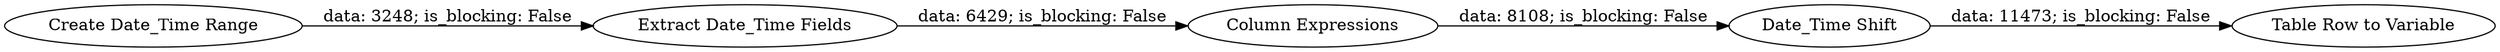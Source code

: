 digraph {
	"-2277528106908563217_110" [label="Create Date_Time Range"]
	"-2277528106908563217_234" [label="Date_Time Shift"]
	"-2277528106908563217_111" [label="Extract Date_Time Fields"]
	"-2277528106908563217_235" [label="Table Row to Variable"]
	"-2277528106908563217_231" [label="Column Expressions"]
	"-2277528106908563217_231" -> "-2277528106908563217_234" [label="data: 8108; is_blocking: False"]
	"-2277528106908563217_111" -> "-2277528106908563217_231" [label="data: 6429; is_blocking: False"]
	"-2277528106908563217_110" -> "-2277528106908563217_111" [label="data: 3248; is_blocking: False"]
	"-2277528106908563217_234" -> "-2277528106908563217_235" [label="data: 11473; is_blocking: False"]
	rankdir=LR
}
